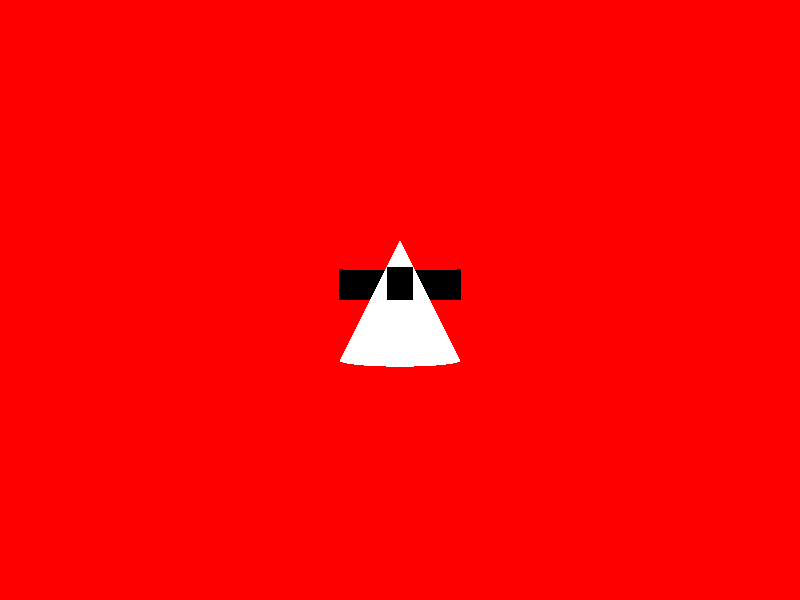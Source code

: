 #include "colors.inc"

background {Red}

// set viewer's position in the scene
camera {
  location <0,0,-10>
  direction z
  right x*image_width/image_height
  look_at <0.0, 0.0, 0.0> 
  rotate 360*y*clock
}

light_source {   
    <0, 0, -10> 
    Green
    rotate 360*y*clock
} 
 
light_source {
    <0,1,0>
    Yellow
}

cone {
  1*y,  0.0,
  -1*y, 1.0
  pigment { White }
}

// extrude a closed 2-D shape along an axis
prism {                                
  linear_sweep  
  linear_spline
  0,         // height 1
   0.5,         // height 2
  10,           // number of points
  // (--- the <u,v> points ---)
  < 0.2, -1.0>, < 0.2,  0.2>, < 1.0, -0.2>, < 1.0,  0.2>, < 0.2,  1.0>, 
  <-0.2,  1.0>, <-1.0,  0.2>, <-1.0, -0.2>, <-0.2,  0.2>, <-0.2, -1.0>
}
